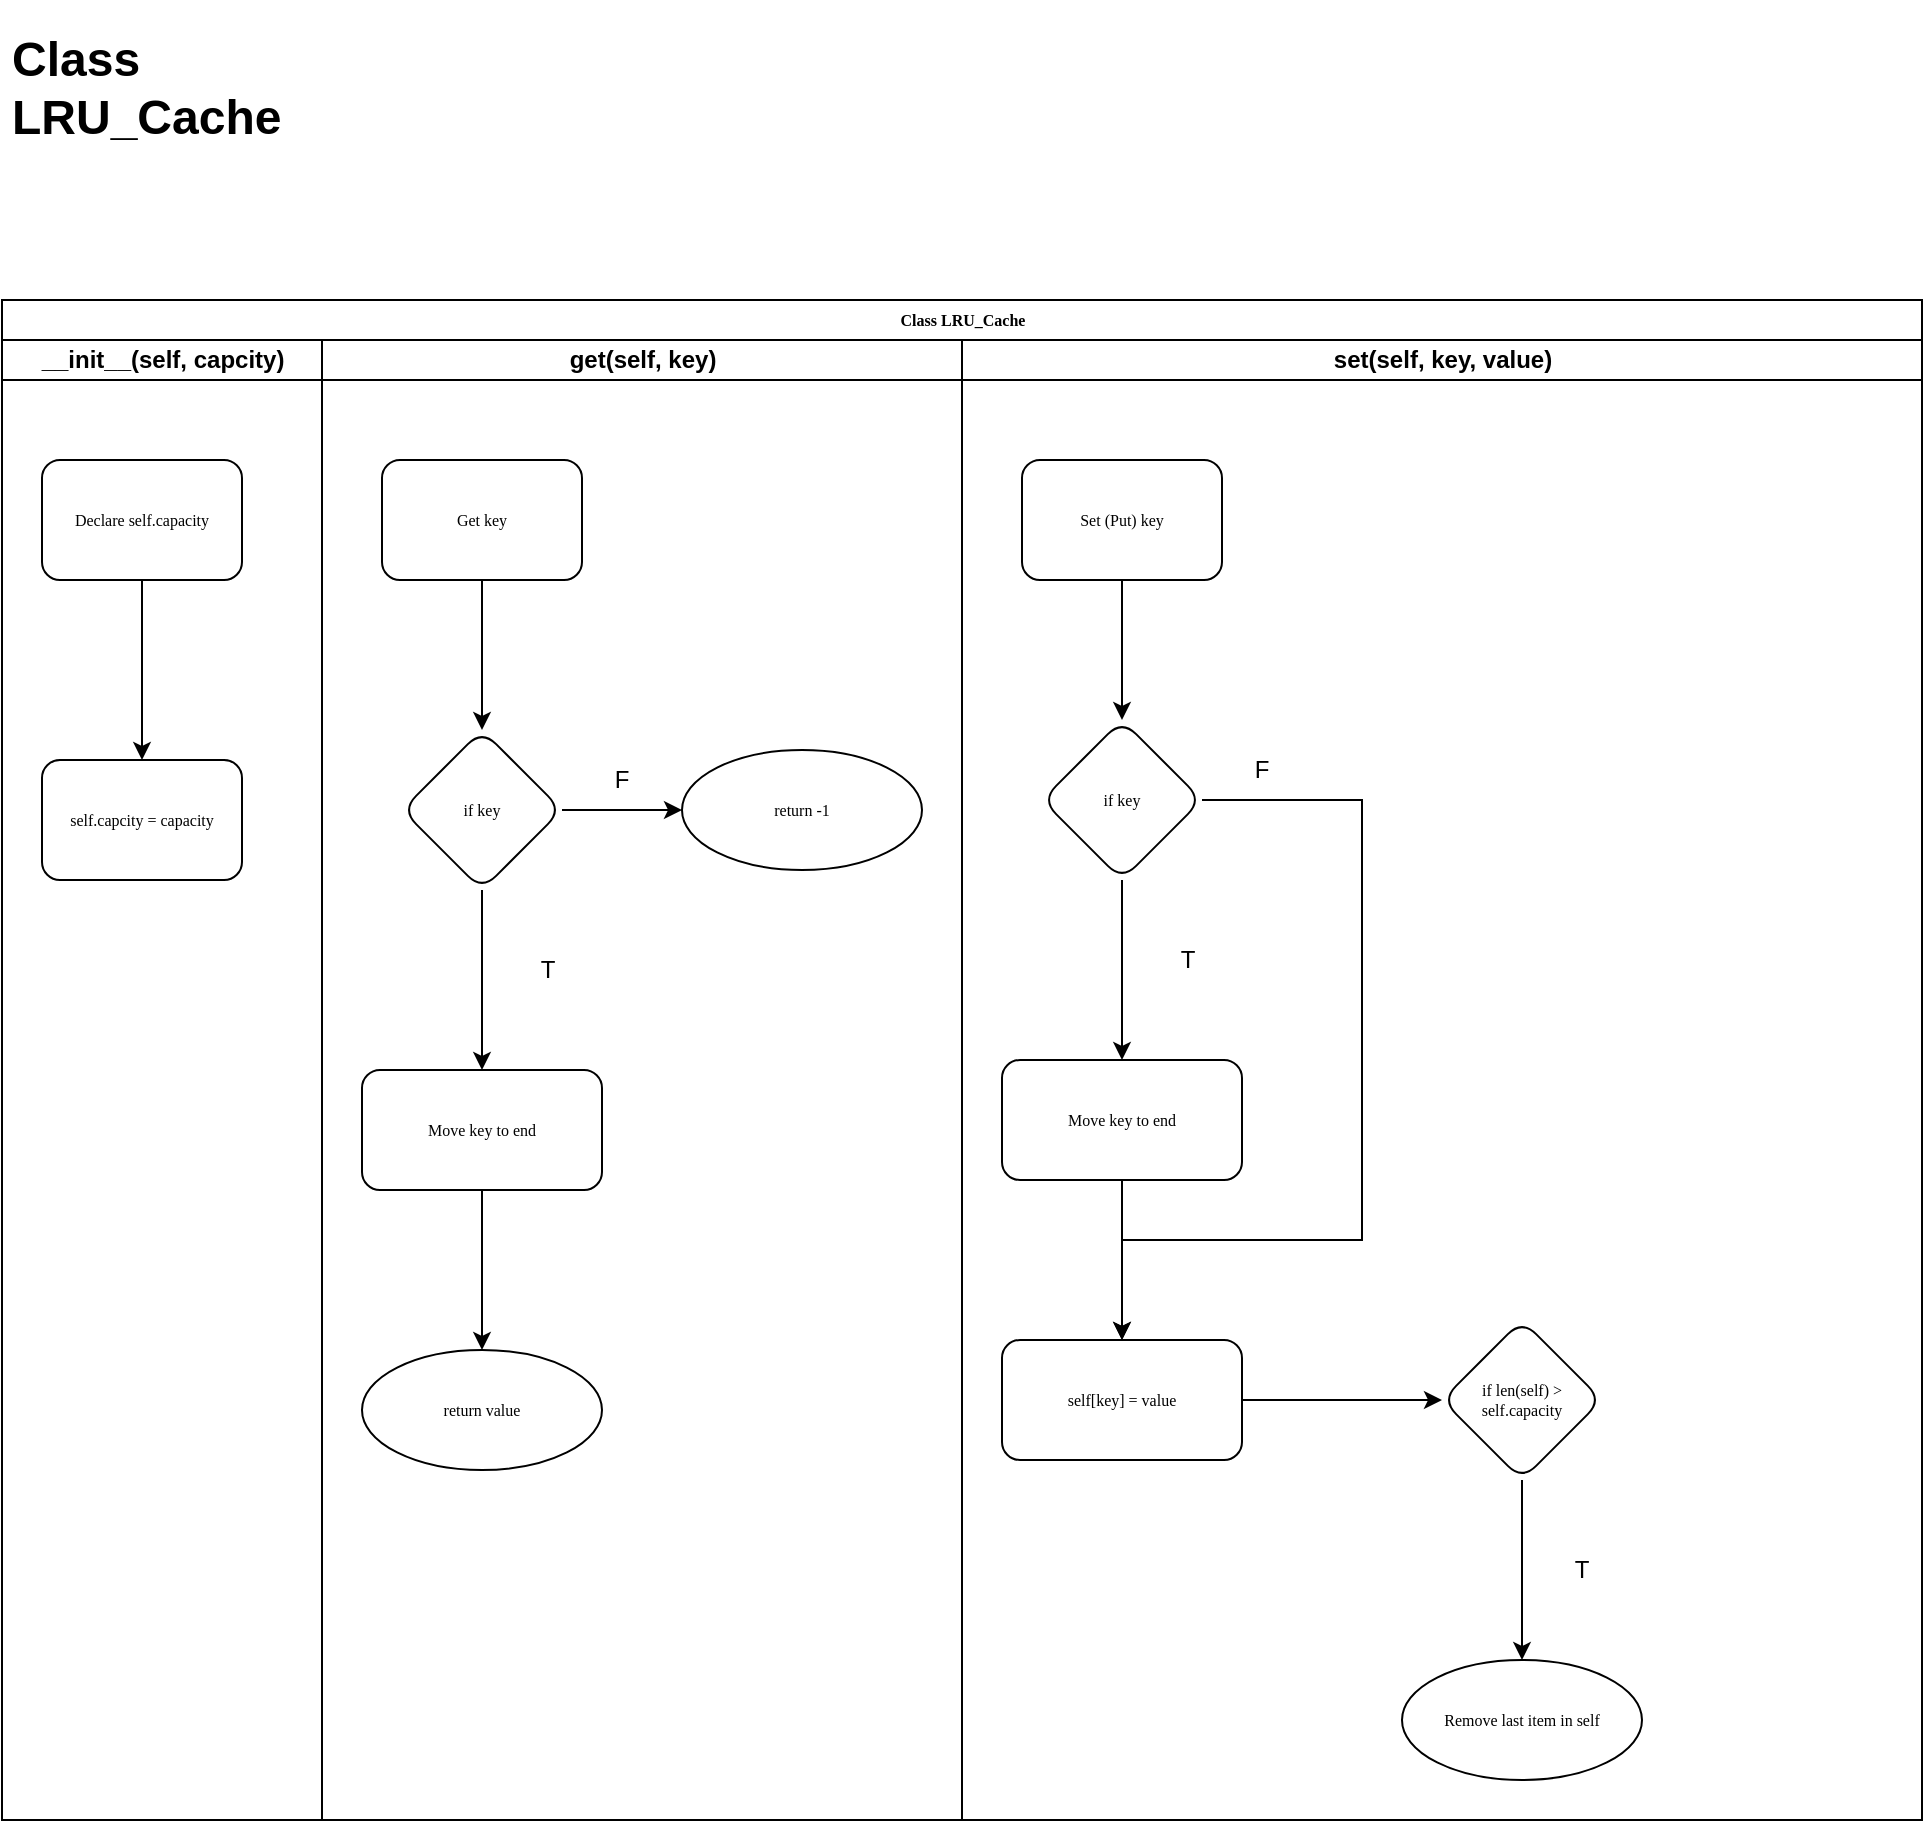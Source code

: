 <mxfile version="15.9.4" type="github">
  <diagram name="Page-1" id="b520641d-4fe3-3701-9064-5fc419738815">
    <mxGraphModel dx="1426" dy="826" grid="1" gridSize="10" guides="1" tooltips="1" connect="1" arrows="1" fold="1" page="1" pageScale="1" pageWidth="1100" pageHeight="850" background="none" math="0" shadow="0">
      <root>
        <mxCell id="0" />
        <mxCell id="1" parent="0" />
        <mxCell id="Kxj4ymQpEqB7-N-S2eD5-1" value="&lt;h1&gt;Class LRU_Cache&lt;/h1&gt;" style="text;html=1;strokeColor=none;fillColor=none;spacing=5;spacingTop=-20;whiteSpace=wrap;overflow=hidden;rounded=0;" vertex="1" parent="1">
          <mxGeometry x="50" y="20" width="190" height="120" as="geometry" />
        </mxCell>
        <mxCell id="Kxj4ymQpEqB7-N-S2eD5-8" value="Class LRU_Cache" style="swimlane;html=1;childLayout=stackLayout;startSize=20;rounded=0;shadow=0;labelBackgroundColor=none;strokeWidth=1;fontFamily=Verdana;fontSize=8;align=center;" vertex="1" parent="1">
          <mxGeometry x="50" y="160" width="960" height="760" as="geometry" />
        </mxCell>
        <mxCell id="Kxj4ymQpEqB7-N-S2eD5-9" value="__init__(self, capcity)" style="swimlane;html=1;startSize=20;" vertex="1" parent="Kxj4ymQpEqB7-N-S2eD5-8">
          <mxGeometry y="20" width="160" height="740" as="geometry" />
        </mxCell>
        <mxCell id="Kxj4ymQpEqB7-N-S2eD5-53" value="" style="edgeStyle=orthogonalEdgeStyle;rounded=0;orthogonalLoop=1;jettySize=auto;html=1;" edge="1" parent="Kxj4ymQpEqB7-N-S2eD5-9" source="Kxj4ymQpEqB7-N-S2eD5-10" target="Kxj4ymQpEqB7-N-S2eD5-11">
          <mxGeometry relative="1" as="geometry" />
        </mxCell>
        <mxCell id="Kxj4ymQpEqB7-N-S2eD5-10" value="Declare self.capacity" style="rounded=1;whiteSpace=wrap;html=1;shadow=0;labelBackgroundColor=none;strokeWidth=1;fontFamily=Verdana;fontSize=8;align=center;" vertex="1" parent="Kxj4ymQpEqB7-N-S2eD5-9">
          <mxGeometry x="20" y="60" width="100" height="60" as="geometry" />
        </mxCell>
        <mxCell id="Kxj4ymQpEqB7-N-S2eD5-11" value="self.capcity = capacity" style="rounded=1;whiteSpace=wrap;html=1;shadow=0;labelBackgroundColor=none;strokeWidth=1;fontFamily=Verdana;fontSize=8;align=center;" vertex="1" parent="Kxj4ymQpEqB7-N-S2eD5-9">
          <mxGeometry x="20" y="210" width="100" height="60" as="geometry" />
        </mxCell>
        <mxCell id="Kxj4ymQpEqB7-N-S2eD5-28" value="get(self, key)" style="swimlane;html=1;startSize=20;" vertex="1" parent="Kxj4ymQpEqB7-N-S2eD5-8">
          <mxGeometry x="160" y="20" width="320" height="740" as="geometry" />
        </mxCell>
        <mxCell id="Kxj4ymQpEqB7-N-S2eD5-29" value="Get key" style="rounded=1;whiteSpace=wrap;html=1;shadow=0;labelBackgroundColor=none;strokeWidth=1;fontFamily=Verdana;fontSize=8;align=center;" vertex="1" parent="Kxj4ymQpEqB7-N-S2eD5-28">
          <mxGeometry x="30" y="60" width="100" height="60" as="geometry" />
        </mxCell>
        <mxCell id="Kxj4ymQpEqB7-N-S2eD5-67" value="T" style="text;html=1;strokeColor=none;fillColor=none;align=center;verticalAlign=middle;whiteSpace=wrap;rounded=0;" vertex="1" parent="Kxj4ymQpEqB7-N-S2eD5-28">
          <mxGeometry x="83" y="300" width="60" height="30" as="geometry" />
        </mxCell>
        <mxCell id="Kxj4ymQpEqB7-N-S2eD5-30" value="set(self, key, value)" style="swimlane;html=1;startSize=20;" vertex="1" parent="Kxj4ymQpEqB7-N-S2eD5-8">
          <mxGeometry x="480" y="20" width="480" height="740" as="geometry" />
        </mxCell>
        <mxCell id="Kxj4ymQpEqB7-N-S2eD5-72" value="" style="edgeStyle=orthogonalEdgeStyle;rounded=0;orthogonalLoop=1;jettySize=auto;html=1;" edge="1" parent="Kxj4ymQpEqB7-N-S2eD5-30" source="Kxj4ymQpEqB7-N-S2eD5-31" target="Kxj4ymQpEqB7-N-S2eD5-70">
          <mxGeometry relative="1" as="geometry" />
        </mxCell>
        <mxCell id="Kxj4ymQpEqB7-N-S2eD5-31" value="Set (Put) key" style="rounded=1;whiteSpace=wrap;html=1;shadow=0;labelBackgroundColor=none;strokeWidth=1;fontFamily=Verdana;fontSize=8;align=center;" vertex="1" parent="Kxj4ymQpEqB7-N-S2eD5-30">
          <mxGeometry x="30" y="60" width="100" height="60" as="geometry" />
        </mxCell>
        <mxCell id="Kxj4ymQpEqB7-N-S2eD5-68" value="T" style="text;html=1;strokeColor=none;fillColor=none;align=center;verticalAlign=middle;whiteSpace=wrap;rounded=0;" vertex="1" parent="Kxj4ymQpEqB7-N-S2eD5-30">
          <mxGeometry x="83" y="295" width="60" height="30" as="geometry" />
        </mxCell>
        <mxCell id="Kxj4ymQpEqB7-N-S2eD5-70" value="if key" style="rhombus;whiteSpace=wrap;html=1;fontSize=8;fontFamily=Verdana;rounded=1;shadow=0;labelBackgroundColor=none;strokeWidth=1;" vertex="1" parent="Kxj4ymQpEqB7-N-S2eD5-30">
          <mxGeometry x="40" y="190" width="80" height="80" as="geometry" />
        </mxCell>
        <mxCell id="Kxj4ymQpEqB7-N-S2eD5-71" value="F" style="text;html=1;strokeColor=none;fillColor=none;align=center;verticalAlign=middle;whiteSpace=wrap;rounded=0;" vertex="1" parent="Kxj4ymQpEqB7-N-S2eD5-30">
          <mxGeometry x="120" y="200" width="60" height="30" as="geometry" />
        </mxCell>
        <mxCell id="Kxj4ymQpEqB7-N-S2eD5-79" value="Remove last item in self" style="ellipse;whiteSpace=wrap;html=1;fontSize=8;fontFamily=Verdana;rounded=1;shadow=0;labelBackgroundColor=none;strokeWidth=1;" vertex="1" parent="Kxj4ymQpEqB7-N-S2eD5-30">
          <mxGeometry x="220" y="660" width="120" height="60" as="geometry" />
        </mxCell>
        <mxCell id="Kxj4ymQpEqB7-N-S2eD5-81" value="T" style="text;html=1;strokeColor=none;fillColor=none;align=center;verticalAlign=middle;whiteSpace=wrap;rounded=0;" vertex="1" parent="Kxj4ymQpEqB7-N-S2eD5-30">
          <mxGeometry x="280" y="600" width="60" height="30" as="geometry" />
        </mxCell>
        <mxCell id="Kxj4ymQpEqB7-N-S2eD5-57" value="" style="edgeStyle=orthogonalEdgeStyle;rounded=0;orthogonalLoop=1;jettySize=auto;html=1;" edge="1" parent="1" source="Kxj4ymQpEqB7-N-S2eD5-54" target="Kxj4ymQpEqB7-N-S2eD5-56">
          <mxGeometry relative="1" as="geometry" />
        </mxCell>
        <mxCell id="Kxj4ymQpEqB7-N-S2eD5-64" value="" style="edgeStyle=orthogonalEdgeStyle;rounded=0;orthogonalLoop=1;jettySize=auto;html=1;" edge="1" parent="1" source="Kxj4ymQpEqB7-N-S2eD5-54" target="Kxj4ymQpEqB7-N-S2eD5-63">
          <mxGeometry relative="1" as="geometry" />
        </mxCell>
        <mxCell id="Kxj4ymQpEqB7-N-S2eD5-54" value="if key" style="rhombus;whiteSpace=wrap;html=1;fontSize=8;fontFamily=Verdana;rounded=1;shadow=0;labelBackgroundColor=none;strokeWidth=1;" vertex="1" parent="1">
          <mxGeometry x="250" y="375" width="80" height="80" as="geometry" />
        </mxCell>
        <mxCell id="Kxj4ymQpEqB7-N-S2eD5-55" value="" style="edgeStyle=orthogonalEdgeStyle;rounded=0;orthogonalLoop=1;jettySize=auto;html=1;" edge="1" parent="1" source="Kxj4ymQpEqB7-N-S2eD5-29" target="Kxj4ymQpEqB7-N-S2eD5-54">
          <mxGeometry relative="1" as="geometry" />
        </mxCell>
        <mxCell id="Kxj4ymQpEqB7-N-S2eD5-56" value="return -1" style="ellipse;whiteSpace=wrap;html=1;fontSize=8;fontFamily=Verdana;rounded=1;shadow=0;labelBackgroundColor=none;strokeWidth=1;" vertex="1" parent="1">
          <mxGeometry x="390" y="385" width="120" height="60" as="geometry" />
        </mxCell>
        <mxCell id="Kxj4ymQpEqB7-N-S2eD5-58" value="F" style="text;html=1;strokeColor=none;fillColor=none;align=center;verticalAlign=middle;whiteSpace=wrap;rounded=0;" vertex="1" parent="1">
          <mxGeometry x="330" y="385" width="60" height="30" as="geometry" />
        </mxCell>
        <mxCell id="Kxj4ymQpEqB7-N-S2eD5-66" value="" style="edgeStyle=orthogonalEdgeStyle;rounded=0;orthogonalLoop=1;jettySize=auto;html=1;" edge="1" parent="1" source="Kxj4ymQpEqB7-N-S2eD5-63" target="Kxj4ymQpEqB7-N-S2eD5-65">
          <mxGeometry relative="1" as="geometry" />
        </mxCell>
        <mxCell id="Kxj4ymQpEqB7-N-S2eD5-63" value="Move key to end" style="whiteSpace=wrap;html=1;fontSize=8;fontFamily=Verdana;rounded=1;shadow=0;labelBackgroundColor=none;strokeWidth=1;" vertex="1" parent="1">
          <mxGeometry x="230" y="545" width="120" height="60" as="geometry" />
        </mxCell>
        <mxCell id="Kxj4ymQpEqB7-N-S2eD5-65" value="return value" style="ellipse;whiteSpace=wrap;html=1;fontSize=8;fontFamily=Verdana;rounded=1;shadow=0;labelBackgroundColor=none;strokeWidth=1;" vertex="1" parent="1">
          <mxGeometry x="230" y="685" width="120" height="60" as="geometry" />
        </mxCell>
        <mxCell id="Kxj4ymQpEqB7-N-S2eD5-76" value="" style="edgeStyle=orthogonalEdgeStyle;rounded=0;orthogonalLoop=1;jettySize=auto;html=1;" edge="1" parent="1" source="Kxj4ymQpEqB7-N-S2eD5-73" target="Kxj4ymQpEqB7-N-S2eD5-75">
          <mxGeometry relative="1" as="geometry" />
        </mxCell>
        <mxCell id="Kxj4ymQpEqB7-N-S2eD5-73" value="Move key to end" style="whiteSpace=wrap;html=1;fontSize=8;fontFamily=Verdana;rounded=1;shadow=0;labelBackgroundColor=none;strokeWidth=1;" vertex="1" parent="1">
          <mxGeometry x="550" y="540" width="120" height="60" as="geometry" />
        </mxCell>
        <mxCell id="Kxj4ymQpEqB7-N-S2eD5-74" value="" style="edgeStyle=orthogonalEdgeStyle;rounded=0;orthogonalLoop=1;jettySize=auto;html=1;" edge="1" parent="1" source="Kxj4ymQpEqB7-N-S2eD5-70" target="Kxj4ymQpEqB7-N-S2eD5-73">
          <mxGeometry relative="1" as="geometry" />
        </mxCell>
        <mxCell id="Kxj4ymQpEqB7-N-S2eD5-78" value="" style="edgeStyle=orthogonalEdgeStyle;rounded=0;orthogonalLoop=1;jettySize=auto;html=1;" edge="1" parent="1" source="Kxj4ymQpEqB7-N-S2eD5-75" target="Kxj4ymQpEqB7-N-S2eD5-77">
          <mxGeometry relative="1" as="geometry" />
        </mxCell>
        <mxCell id="Kxj4ymQpEqB7-N-S2eD5-75" value="self[key] = value" style="whiteSpace=wrap;html=1;fontSize=8;fontFamily=Verdana;rounded=1;shadow=0;labelBackgroundColor=none;strokeWidth=1;" vertex="1" parent="1">
          <mxGeometry x="550" y="680" width="120" height="60" as="geometry" />
        </mxCell>
        <mxCell id="Kxj4ymQpEqB7-N-S2eD5-80" value="" style="edgeStyle=orthogonalEdgeStyle;rounded=0;orthogonalLoop=1;jettySize=auto;html=1;" edge="1" parent="1" source="Kxj4ymQpEqB7-N-S2eD5-77" target="Kxj4ymQpEqB7-N-S2eD5-79">
          <mxGeometry relative="1" as="geometry" />
        </mxCell>
        <mxCell id="Kxj4ymQpEqB7-N-S2eD5-77" value="if len(self) &amp;gt; self.capacity" style="rhombus;whiteSpace=wrap;html=1;fontSize=8;fontFamily=Verdana;rounded=1;shadow=0;labelBackgroundColor=none;strokeWidth=1;" vertex="1" parent="1">
          <mxGeometry x="770" y="670" width="80" height="80" as="geometry" />
        </mxCell>
        <mxCell id="Kxj4ymQpEqB7-N-S2eD5-82" style="edgeStyle=orthogonalEdgeStyle;rounded=0;orthogonalLoop=1;jettySize=auto;html=1;exitX=1;exitY=0.5;exitDx=0;exitDy=0;entryX=0.5;entryY=0;entryDx=0;entryDy=0;" edge="1" parent="1" source="Kxj4ymQpEqB7-N-S2eD5-70" target="Kxj4ymQpEqB7-N-S2eD5-75">
          <mxGeometry relative="1" as="geometry">
            <Array as="points">
              <mxPoint x="730" y="410" />
              <mxPoint x="730" y="630" />
              <mxPoint x="610" y="630" />
            </Array>
          </mxGeometry>
        </mxCell>
      </root>
    </mxGraphModel>
  </diagram>
</mxfile>
